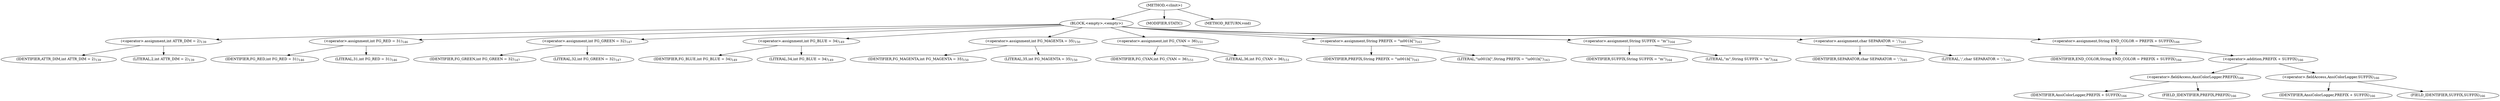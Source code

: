 digraph "&lt;clinit&gt;" {  
"494" [label = <(METHOD,&lt;clinit&gt;)> ]
"495" [label = <(BLOCK,&lt;empty&gt;,&lt;empty&gt;)> ]
"496" [label = <(&lt;operator&gt;.assignment,int ATTR_DIM = 2)<SUB>139</SUB>> ]
"497" [label = <(IDENTIFIER,ATTR_DIM,int ATTR_DIM = 2)<SUB>139</SUB>> ]
"498" [label = <(LITERAL,2,int ATTR_DIM = 2)<SUB>139</SUB>> ]
"499" [label = <(&lt;operator&gt;.assignment,int FG_RED = 31)<SUB>146</SUB>> ]
"500" [label = <(IDENTIFIER,FG_RED,int FG_RED = 31)<SUB>146</SUB>> ]
"501" [label = <(LITERAL,31,int FG_RED = 31)<SUB>146</SUB>> ]
"502" [label = <(&lt;operator&gt;.assignment,int FG_GREEN = 32)<SUB>147</SUB>> ]
"503" [label = <(IDENTIFIER,FG_GREEN,int FG_GREEN = 32)<SUB>147</SUB>> ]
"504" [label = <(LITERAL,32,int FG_GREEN = 32)<SUB>147</SUB>> ]
"505" [label = <(&lt;operator&gt;.assignment,int FG_BLUE = 34)<SUB>149</SUB>> ]
"506" [label = <(IDENTIFIER,FG_BLUE,int FG_BLUE = 34)<SUB>149</SUB>> ]
"507" [label = <(LITERAL,34,int FG_BLUE = 34)<SUB>149</SUB>> ]
"508" [label = <(&lt;operator&gt;.assignment,int FG_MAGENTA = 35)<SUB>150</SUB>> ]
"509" [label = <(IDENTIFIER,FG_MAGENTA,int FG_MAGENTA = 35)<SUB>150</SUB>> ]
"510" [label = <(LITERAL,35,int FG_MAGENTA = 35)<SUB>150</SUB>> ]
"511" [label = <(&lt;operator&gt;.assignment,int FG_CYAN = 36)<SUB>151</SUB>> ]
"512" [label = <(IDENTIFIER,FG_CYAN,int FG_CYAN = 36)<SUB>151</SUB>> ]
"513" [label = <(LITERAL,36,int FG_CYAN = 36)<SUB>151</SUB>> ]
"514" [label = <(&lt;operator&gt;.assignment,String PREFIX = &quot;\u001b[&quot;)<SUB>163</SUB>> ]
"515" [label = <(IDENTIFIER,PREFIX,String PREFIX = &quot;\u001b[&quot;)<SUB>163</SUB>> ]
"516" [label = <(LITERAL,&quot;\u001b[&quot;,String PREFIX = &quot;\u001b[&quot;)<SUB>163</SUB>> ]
"517" [label = <(&lt;operator&gt;.assignment,String SUFFIX = &quot;m&quot;)<SUB>164</SUB>> ]
"518" [label = <(IDENTIFIER,SUFFIX,String SUFFIX = &quot;m&quot;)<SUB>164</SUB>> ]
"519" [label = <(LITERAL,&quot;m&quot;,String SUFFIX = &quot;m&quot;)<SUB>164</SUB>> ]
"520" [label = <(&lt;operator&gt;.assignment,char SEPARATOR = ';')<SUB>165</SUB>> ]
"521" [label = <(IDENTIFIER,SEPARATOR,char SEPARATOR = ';')<SUB>165</SUB>> ]
"522" [label = <(LITERAL,';',char SEPARATOR = ';')<SUB>165</SUB>> ]
"523" [label = <(&lt;operator&gt;.assignment,String END_COLOR = PREFIX + SUFFIX)<SUB>166</SUB>> ]
"524" [label = <(IDENTIFIER,END_COLOR,String END_COLOR = PREFIX + SUFFIX)<SUB>166</SUB>> ]
"525" [label = <(&lt;operator&gt;.addition,PREFIX + SUFFIX)<SUB>166</SUB>> ]
"526" [label = <(&lt;operator&gt;.fieldAccess,AnsiColorLogger.PREFIX)<SUB>166</SUB>> ]
"527" [label = <(IDENTIFIER,AnsiColorLogger,PREFIX + SUFFIX)<SUB>166</SUB>> ]
"528" [label = <(FIELD_IDENTIFIER,PREFIX,PREFIX)<SUB>166</SUB>> ]
"529" [label = <(&lt;operator&gt;.fieldAccess,AnsiColorLogger.SUFFIX)<SUB>166</SUB>> ]
"530" [label = <(IDENTIFIER,AnsiColorLogger,PREFIX + SUFFIX)<SUB>166</SUB>> ]
"531" [label = <(FIELD_IDENTIFIER,SUFFIX,SUFFIX)<SUB>166</SUB>> ]
"532" [label = <(MODIFIER,STATIC)> ]
"533" [label = <(METHOD_RETURN,void)> ]
  "494" -> "495" 
  "494" -> "532" 
  "494" -> "533" 
  "495" -> "496" 
  "495" -> "499" 
  "495" -> "502" 
  "495" -> "505" 
  "495" -> "508" 
  "495" -> "511" 
  "495" -> "514" 
  "495" -> "517" 
  "495" -> "520" 
  "495" -> "523" 
  "496" -> "497" 
  "496" -> "498" 
  "499" -> "500" 
  "499" -> "501" 
  "502" -> "503" 
  "502" -> "504" 
  "505" -> "506" 
  "505" -> "507" 
  "508" -> "509" 
  "508" -> "510" 
  "511" -> "512" 
  "511" -> "513" 
  "514" -> "515" 
  "514" -> "516" 
  "517" -> "518" 
  "517" -> "519" 
  "520" -> "521" 
  "520" -> "522" 
  "523" -> "524" 
  "523" -> "525" 
  "525" -> "526" 
  "525" -> "529" 
  "526" -> "527" 
  "526" -> "528" 
  "529" -> "530" 
  "529" -> "531" 
}
